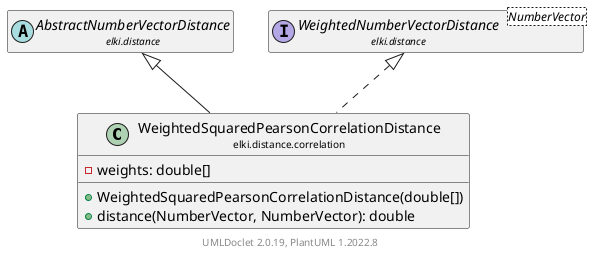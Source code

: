 @startuml
    remove .*\.(Instance|Par|Parameterizer|Factory)$
    set namespaceSeparator none
    hide empty fields
    hide empty methods

    class "<size:14>WeightedSquaredPearsonCorrelationDistance\n<size:10>elki.distance.correlation" as elki.distance.correlation.WeightedSquaredPearsonCorrelationDistance [[WeightedSquaredPearsonCorrelationDistance.html]] {
        -weights: double[]
        +WeightedSquaredPearsonCorrelationDistance(double[])
        +distance(NumberVector, NumberVector): double
    }

    abstract class "<size:14>AbstractNumberVectorDistance\n<size:10>elki.distance" as elki.distance.AbstractNumberVectorDistance [[../AbstractNumberVectorDistance.html]]
    interface "<size:14>WeightedNumberVectorDistance\n<size:10>elki.distance" as elki.distance.WeightedNumberVectorDistance<NumberVector> [[../WeightedNumberVectorDistance.html]]
    class "<size:14>WeightedSquaredPearsonCorrelationDistance.Par\n<size:10>elki.distance.correlation" as elki.distance.correlation.WeightedSquaredPearsonCorrelationDistance.Par [[WeightedSquaredPearsonCorrelationDistance.Par.html]]

    elki.distance.AbstractNumberVectorDistance <|-- elki.distance.correlation.WeightedSquaredPearsonCorrelationDistance
    elki.distance.WeightedNumberVectorDistance <|.. elki.distance.correlation.WeightedSquaredPearsonCorrelationDistance
    elki.distance.correlation.WeightedSquaredPearsonCorrelationDistance +-- elki.distance.correlation.WeightedSquaredPearsonCorrelationDistance.Par

    center footer UMLDoclet 2.0.19, PlantUML 1.2022.8
@enduml
